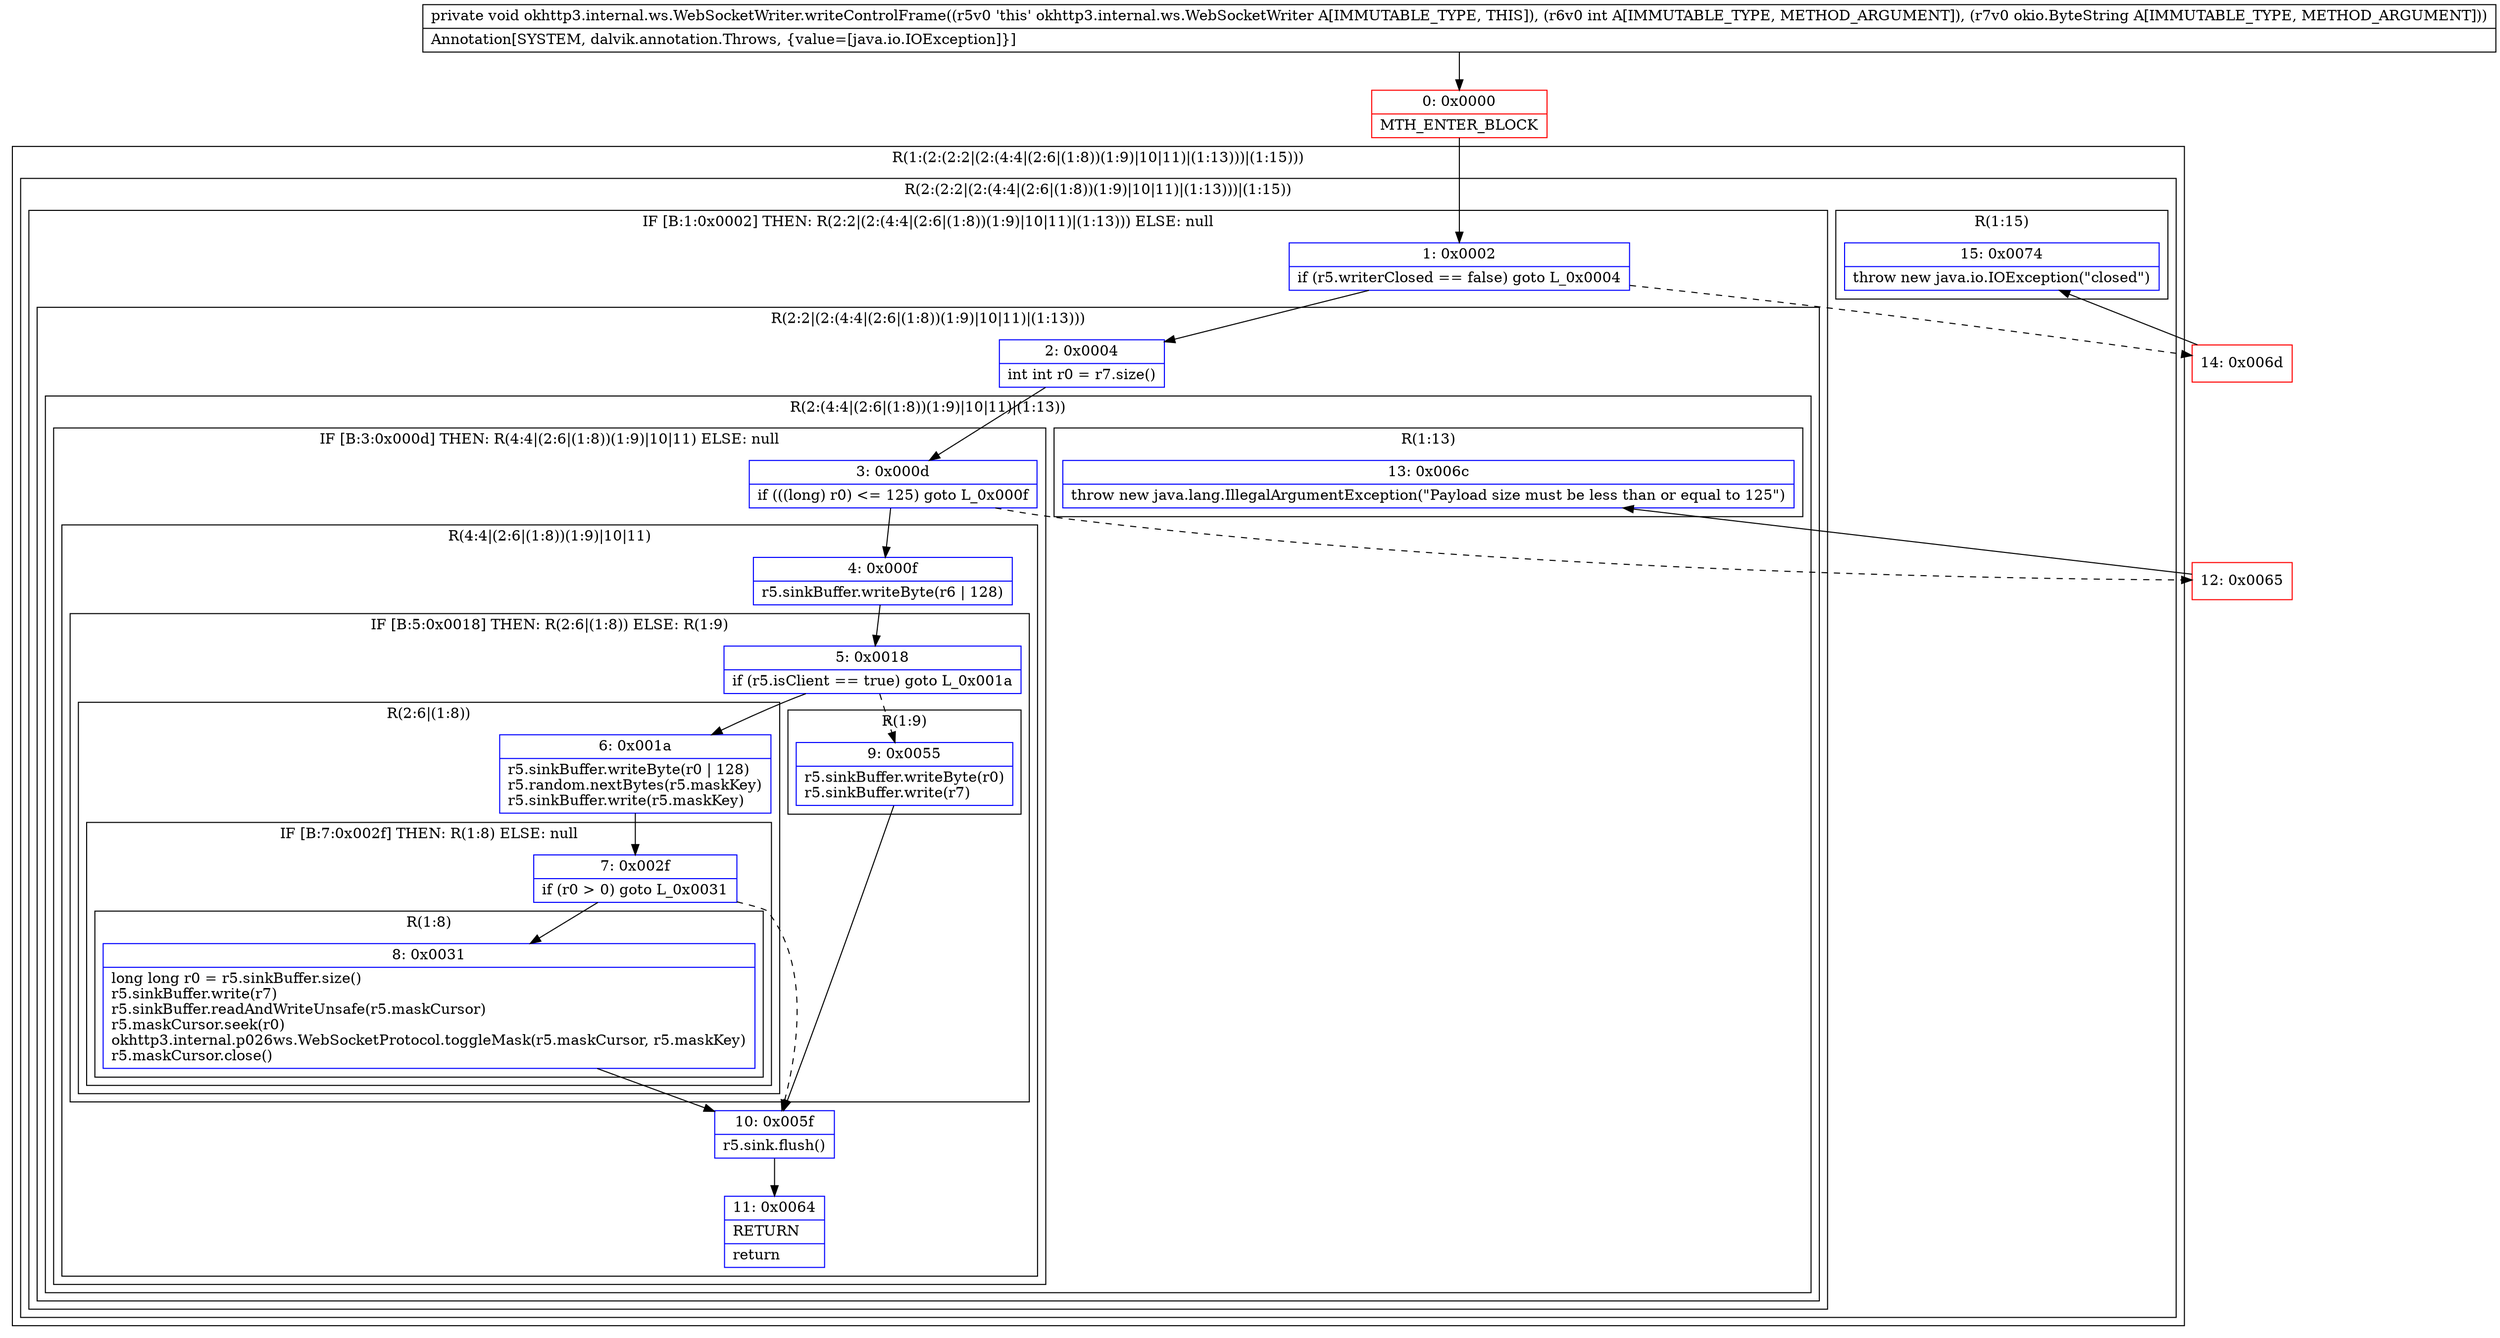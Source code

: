 digraph "CFG forokhttp3.internal.ws.WebSocketWriter.writeControlFrame(ILokio\/ByteString;)V" {
subgraph cluster_Region_1773274239 {
label = "R(1:(2:(2:2|(2:(4:4|(2:6|(1:8))(1:9)|10|11)|(1:13)))|(1:15)))";
node [shape=record,color=blue];
subgraph cluster_Region_124805546 {
label = "R(2:(2:2|(2:(4:4|(2:6|(1:8))(1:9)|10|11)|(1:13)))|(1:15))";
node [shape=record,color=blue];
subgraph cluster_IfRegion_2031370385 {
label = "IF [B:1:0x0002] THEN: R(2:2|(2:(4:4|(2:6|(1:8))(1:9)|10|11)|(1:13))) ELSE: null";
node [shape=record,color=blue];
Node_1 [shape=record,label="{1\:\ 0x0002|if (r5.writerClosed == false) goto L_0x0004\l}"];
subgraph cluster_Region_593373121 {
label = "R(2:2|(2:(4:4|(2:6|(1:8))(1:9)|10|11)|(1:13)))";
node [shape=record,color=blue];
Node_2 [shape=record,label="{2\:\ 0x0004|int int r0 = r7.size()\l}"];
subgraph cluster_Region_1446273215 {
label = "R(2:(4:4|(2:6|(1:8))(1:9)|10|11)|(1:13))";
node [shape=record,color=blue];
subgraph cluster_IfRegion_52220164 {
label = "IF [B:3:0x000d] THEN: R(4:4|(2:6|(1:8))(1:9)|10|11) ELSE: null";
node [shape=record,color=blue];
Node_3 [shape=record,label="{3\:\ 0x000d|if (((long) r0) \<= 125) goto L_0x000f\l}"];
subgraph cluster_Region_802949114 {
label = "R(4:4|(2:6|(1:8))(1:9)|10|11)";
node [shape=record,color=blue];
Node_4 [shape=record,label="{4\:\ 0x000f|r5.sinkBuffer.writeByte(r6 \| 128)\l}"];
subgraph cluster_IfRegion_732253850 {
label = "IF [B:5:0x0018] THEN: R(2:6|(1:8)) ELSE: R(1:9)";
node [shape=record,color=blue];
Node_5 [shape=record,label="{5\:\ 0x0018|if (r5.isClient == true) goto L_0x001a\l}"];
subgraph cluster_Region_1561086489 {
label = "R(2:6|(1:8))";
node [shape=record,color=blue];
Node_6 [shape=record,label="{6\:\ 0x001a|r5.sinkBuffer.writeByte(r0 \| 128)\lr5.random.nextBytes(r5.maskKey)\lr5.sinkBuffer.write(r5.maskKey)\l}"];
subgraph cluster_IfRegion_563456201 {
label = "IF [B:7:0x002f] THEN: R(1:8) ELSE: null";
node [shape=record,color=blue];
Node_7 [shape=record,label="{7\:\ 0x002f|if (r0 \> 0) goto L_0x0031\l}"];
subgraph cluster_Region_383162500 {
label = "R(1:8)";
node [shape=record,color=blue];
Node_8 [shape=record,label="{8\:\ 0x0031|long long r0 = r5.sinkBuffer.size()\lr5.sinkBuffer.write(r7)\lr5.sinkBuffer.readAndWriteUnsafe(r5.maskCursor)\lr5.maskCursor.seek(r0)\lokhttp3.internal.p026ws.WebSocketProtocol.toggleMask(r5.maskCursor, r5.maskKey)\lr5.maskCursor.close()\l}"];
}
}
}
subgraph cluster_Region_1931997973 {
label = "R(1:9)";
node [shape=record,color=blue];
Node_9 [shape=record,label="{9\:\ 0x0055|r5.sinkBuffer.writeByte(r0)\lr5.sinkBuffer.write(r7)\l}"];
}
}
Node_10 [shape=record,label="{10\:\ 0x005f|r5.sink.flush()\l}"];
Node_11 [shape=record,label="{11\:\ 0x0064|RETURN\l|return\l}"];
}
}
subgraph cluster_Region_1886294967 {
label = "R(1:13)";
node [shape=record,color=blue];
Node_13 [shape=record,label="{13\:\ 0x006c|throw new java.lang.IllegalArgumentException(\"Payload size must be less than or equal to 125\")\l}"];
}
}
}
}
subgraph cluster_Region_95036573 {
label = "R(1:15)";
node [shape=record,color=blue];
Node_15 [shape=record,label="{15\:\ 0x0074|throw new java.io.IOException(\"closed\")\l}"];
}
}
}
Node_0 [shape=record,color=red,label="{0\:\ 0x0000|MTH_ENTER_BLOCK\l}"];
Node_12 [shape=record,color=red,label="{12\:\ 0x0065}"];
Node_14 [shape=record,color=red,label="{14\:\ 0x006d}"];
MethodNode[shape=record,label="{private void okhttp3.internal.ws.WebSocketWriter.writeControlFrame((r5v0 'this' okhttp3.internal.ws.WebSocketWriter A[IMMUTABLE_TYPE, THIS]), (r6v0 int A[IMMUTABLE_TYPE, METHOD_ARGUMENT]), (r7v0 okio.ByteString A[IMMUTABLE_TYPE, METHOD_ARGUMENT]))  | Annotation[SYSTEM, dalvik.annotation.Throws, \{value=[java.io.IOException]\}]\l}"];
MethodNode -> Node_0;
Node_1 -> Node_2;
Node_1 -> Node_14[style=dashed];
Node_2 -> Node_3;
Node_3 -> Node_4;
Node_3 -> Node_12[style=dashed];
Node_4 -> Node_5;
Node_5 -> Node_6;
Node_5 -> Node_9[style=dashed];
Node_6 -> Node_7;
Node_7 -> Node_8;
Node_7 -> Node_10[style=dashed];
Node_8 -> Node_10;
Node_9 -> Node_10;
Node_10 -> Node_11;
Node_0 -> Node_1;
Node_12 -> Node_13;
Node_14 -> Node_15;
}

